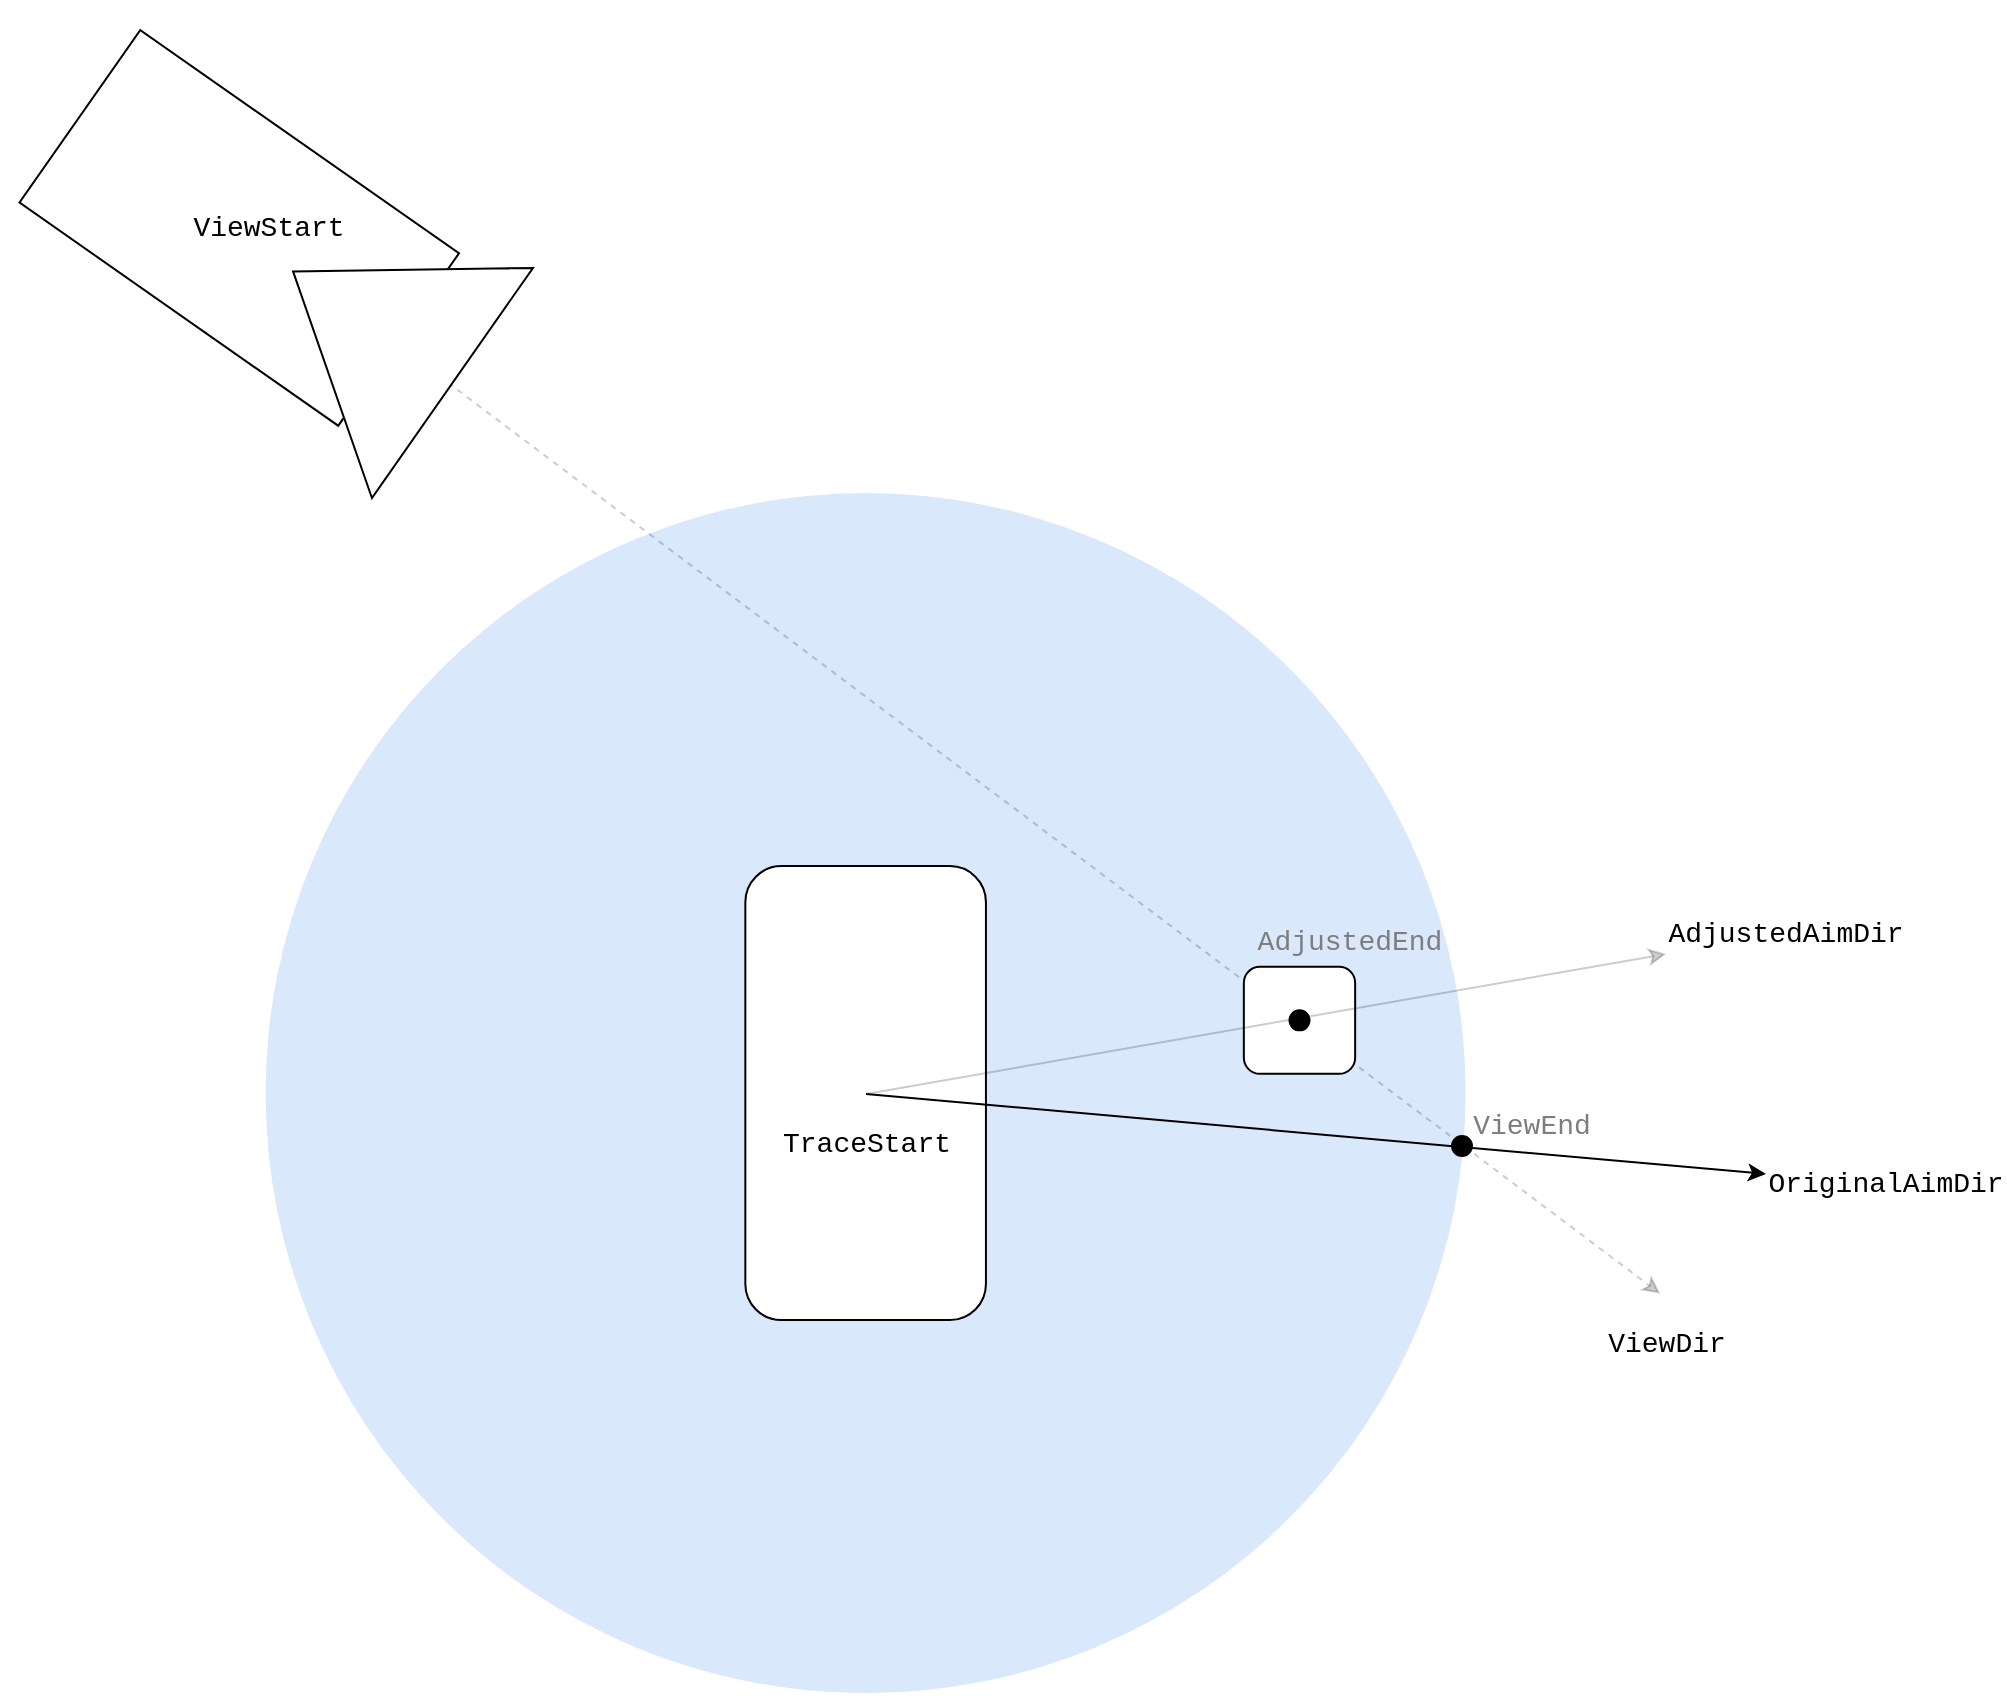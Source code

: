 <mxfile version="24.3.1" type="device">
  <diagram name="第 1 页" id="5Monek8e5k4XvB3nL9qJ">
    <mxGraphModel dx="1593" dy="884" grid="1" gridSize="10" guides="1" tooltips="1" connect="1" arrows="1" fold="1" page="1" pageScale="1" pageWidth="3300" pageHeight="4681" math="0" shadow="0">
      <root>
        <mxCell id="0" />
        <mxCell id="1" parent="0" />
        <mxCell id="79xMVAEYs1soao0TAyuM-23" value="" style="ellipse;whiteSpace=wrap;html=1;aspect=fixed;dashed=1;dashPattern=1 2;fillColor=#dae8fc;strokeColor=none;gradientColor=none;shadow=0;" vertex="1" parent="1">
          <mxGeometry x="189.81" y="289.55" width="600" height="600" as="geometry" />
        </mxCell>
        <mxCell id="79xMVAEYs1soao0TAyuM-24" value="" style="rounded=1;whiteSpace=wrap;html=1;rotation=90;" vertex="1" parent="1">
          <mxGeometry x="376.319" y="529.397" width="226.99" height="120.302" as="geometry" />
        </mxCell>
        <mxCell id="79xMVAEYs1soao0TAyuM-25" value="" style="endArrow=classic;html=1;rounded=0;dashed=1;opacity=20;" edge="1" parent="1">
          <mxGeometry width="50" height="50" relative="1" as="geometry">
            <mxPoint x="276.065" y="230.648" as="sourcePoint" />
            <mxPoint x="887.047" y="689.799" as="targetPoint" />
          </mxGeometry>
        </mxCell>
        <mxCell id="79xMVAEYs1soao0TAyuM-26" value="" style="group;rotation=35;" vertex="1" connectable="0" parent="1">
          <mxGeometry x="77.449" y="96.311" width="226.99" height="140.352" as="geometry" />
        </mxCell>
        <mxCell id="79xMVAEYs1soao0TAyuM-27" value="" style="rounded=0;whiteSpace=wrap;html=1;movable=1;resizable=1;rotatable=1;deletable=1;editable=1;locked=0;connectable=1;rotation=35;" vertex="1" parent="79xMVAEYs1soao0TAyuM-26">
          <mxGeometry x="1.892" y="8.02" width="194.563" height="105.264" as="geometry" />
        </mxCell>
        <mxCell id="79xMVAEYs1soao0TAyuM-28" style="edgeStyle=orthogonalEdgeStyle;rounded=0;orthogonalLoop=1;jettySize=auto;html=1;exitX=0;exitY=0.5;exitDx=0;exitDy=0;" edge="1" parent="79xMVAEYs1soao0TAyuM-26" source="79xMVAEYs1soao0TAyuM-29">
          <mxGeometry relative="1" as="geometry">
            <mxPoint x="206.183" y="138.347" as="targetPoint" />
          </mxGeometry>
        </mxCell>
        <mxCell id="79xMVAEYs1soao0TAyuM-29" value="" style="triangle;whiteSpace=wrap;html=1;rotation=-145;movable=1;resizable=1;rotatable=1;deletable=1;editable=1;locked=0;connectable=1;" vertex="1" parent="79xMVAEYs1soao0TAyuM-26">
          <mxGeometry x="117.278" y="40.101" width="97.282" height="140.352" as="geometry" />
        </mxCell>
        <mxCell id="79xMVAEYs1soao0TAyuM-30" value="&lt;div style=&quot;background-color: rgb(255, 255, 255); font-family: Consolas, &amp;quot;Courier New&amp;quot;, monospace; font-size: 14px; line-height: 19px; white-space-collapse: preserve;&quot;&gt;ViewStart&lt;/div&gt;" style="text;html=1;align=center;verticalAlign=middle;resizable=0;points=[];autosize=1;strokeColor=none;fillColor=none;" vertex="1" parent="79xMVAEYs1soao0TAyuM-26">
          <mxGeometry x="68.498" y="45.65" width="90" height="30" as="geometry" />
        </mxCell>
        <mxCell id="79xMVAEYs1soao0TAyuM-31" value="&lt;div style=&quot;font-family: Consolas, &amp;quot;Courier New&amp;quot;, monospace; font-size: 14px; line-height: 19px; white-space-collapse: preserve;&quot;&gt;ViewDir&lt;/div&gt;" style="text;html=1;align=center;verticalAlign=middle;resizable=0;points=[];autosize=1;strokeColor=none;fillColor=none;" vertex="1" parent="1">
          <mxGeometry x="850.003" y="699.999" width="80" height="30" as="geometry" />
        </mxCell>
        <mxCell id="79xMVAEYs1soao0TAyuM-32" value="&lt;div style=&quot;font-family: Consolas, &amp;quot;Courier New&amp;quot;, monospace; font-size: 14px; line-height: 19px; white-space-collapse: preserve;&quot;&gt;TraceStart&lt;/div&gt;" style="text;html=1;align=center;verticalAlign=middle;resizable=0;points=[];autosize=1;strokeColor=none;fillColor=none;" vertex="1" parent="1">
          <mxGeometry x="440.005" y="599.998" width="100" height="30" as="geometry" />
        </mxCell>
        <mxCell id="79xMVAEYs1soao0TAyuM-33" value="&lt;div style=&quot;font-family: Consolas, &amp;quot;Courier New&amp;quot;, monospace; font-size: 14px; line-height: 19px; white-space: pre;&quot;&gt;ViewEnd&lt;/div&gt;" style="text;html=1;align=center;verticalAlign=middle;whiteSpace=wrap;rounded=0;fontColor=#7D7D7D;" vertex="1" parent="1">
          <mxGeometry x="793" y="591" width="60" height="30" as="geometry" />
        </mxCell>
        <mxCell id="79xMVAEYs1soao0TAyuM-34" value="" style="ellipse;whiteSpace=wrap;html=1;aspect=fixed;fillColor=#000000;" vertex="1" parent="1">
          <mxGeometry x="783" y="611" width="10" height="10" as="geometry" />
        </mxCell>
        <mxCell id="79xMVAEYs1soao0TAyuM-35" value="" style="rounded=1;whiteSpace=wrap;html=1;rotation=90;" vertex="1" parent="1">
          <mxGeometry x="680" y="525.35" width="53.5" height="55.65" as="geometry" />
        </mxCell>
        <mxCell id="79xMVAEYs1soao0TAyuM-36" value="" style="ellipse;whiteSpace=wrap;html=1;aspect=fixed;fillColor=#000000;" vertex="1" parent="1">
          <mxGeometry x="701.75" y="548.18" width="10" height="10" as="geometry" />
        </mxCell>
        <mxCell id="79xMVAEYs1soao0TAyuM-38" value="" style="endArrow=classic;html=1;rounded=0;exitX=0.502;exitY=0.498;exitDx=0;exitDy=0;exitPerimeter=0;opacity=20;" edge="1" parent="1" source="79xMVAEYs1soao0TAyuM-24">
          <mxGeometry width="50" height="50" relative="1" as="geometry">
            <mxPoint x="580.245" y="520.002" as="sourcePoint" />
            <mxPoint x="890" y="520" as="targetPoint" />
          </mxGeometry>
        </mxCell>
        <mxCell id="79xMVAEYs1soao0TAyuM-39" value="&lt;div style=&quot;background-color: rgb(255, 255, 255); font-family: Consolas, &amp;quot;Courier New&amp;quot;, monospace; font-size: 14px; line-height: 19px; white-space: pre;&quot;&gt;AdjustedAimDir&lt;/div&gt;" style="text;html=1;align=center;verticalAlign=middle;whiteSpace=wrap;rounded=0;" vertex="1" parent="1">
          <mxGeometry x="920" y="495.35" width="60" height="30" as="geometry" />
        </mxCell>
        <mxCell id="79xMVAEYs1soao0TAyuM-46" value="" style="endArrow=classic;html=1;rounded=0;" edge="1" parent="1">
          <mxGeometry width="50" height="50" relative="1" as="geometry">
            <mxPoint x="490" y="590" as="sourcePoint" />
            <mxPoint x="940" y="630" as="targetPoint" />
          </mxGeometry>
        </mxCell>
        <mxCell id="79xMVAEYs1soao0TAyuM-47" value="&lt;div style=&quot;font-family: Consolas, &amp;quot;Courier New&amp;quot;, monospace; font-size: 14px; line-height: 19px; white-space: pre;&quot;&gt;OriginalAimDir&lt;/div&gt;" style="text;html=1;align=center;verticalAlign=middle;whiteSpace=wrap;rounded=0;" vertex="1" parent="1">
          <mxGeometry x="970" y="619.7" width="60" height="30" as="geometry" />
        </mxCell>
        <mxCell id="79xMVAEYs1soao0TAyuM-48" value="&lt;div style=&quot;font-family: Consolas, &amp;quot;Courier New&amp;quot;, monospace; line-height: 19px; white-space: pre;&quot;&gt;&lt;div style=&quot;line-height: 19px;&quot;&gt;&lt;font style=&quot;font-size: 14px;&quot;&gt;AdjustedEnd&lt;/font&gt;&lt;/div&gt;&lt;/div&gt;" style="text;html=1;align=center;verticalAlign=middle;whiteSpace=wrap;rounded=0;fontSize=12;fontColor=#7D7D7D;" vertex="1" parent="1">
          <mxGeometry x="701.75" y="499.4" width="60" height="30" as="geometry" />
        </mxCell>
      </root>
    </mxGraphModel>
  </diagram>
</mxfile>
